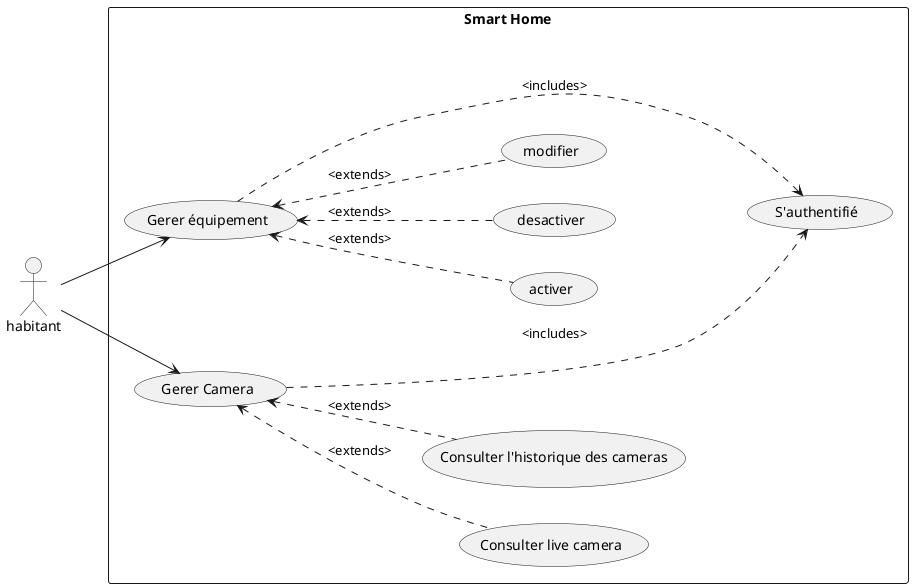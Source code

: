 @startuml
    left to right direction
        actor habitant as hab
        rectangle "Smart Home"{
            usecase "Gerer équipement" as geq
            usecase "Gerer Camera" as manageCams
            usecase "Consulter live camera" as consultLive
            usecase "Consulter l'historique des cameras" as consultHistory
            usecase activer
            usecase desactiver
            usecase modifier 
            usecase "S'authentifié" as login 
        }
        hab --> manageCams
        hab --> geq
        geq <.down. desactiver : <extends>
        geq <.down. activer : <extends>
        geq <.down. modifier : <extends>
        manageCams <.down. consultLive : <extends>
        manageCams <.down. consultHistory : <extends>
        geq .down..> login : <includes>
        manageCams .down..> login : <includes>
@enduml